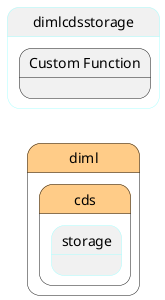 @startuml
left to right direction


state "diml" as diml #ffcc88 {
state "cds" as dimlcds #ffcc88 {
state "storage" as dimlcdsstorage ##aaffff {
}
}
}


state "dimlcdsstorage" as pstatename ##aaffff {
    state "Custom Function" as storagefunction {
    }
}





@enduml
